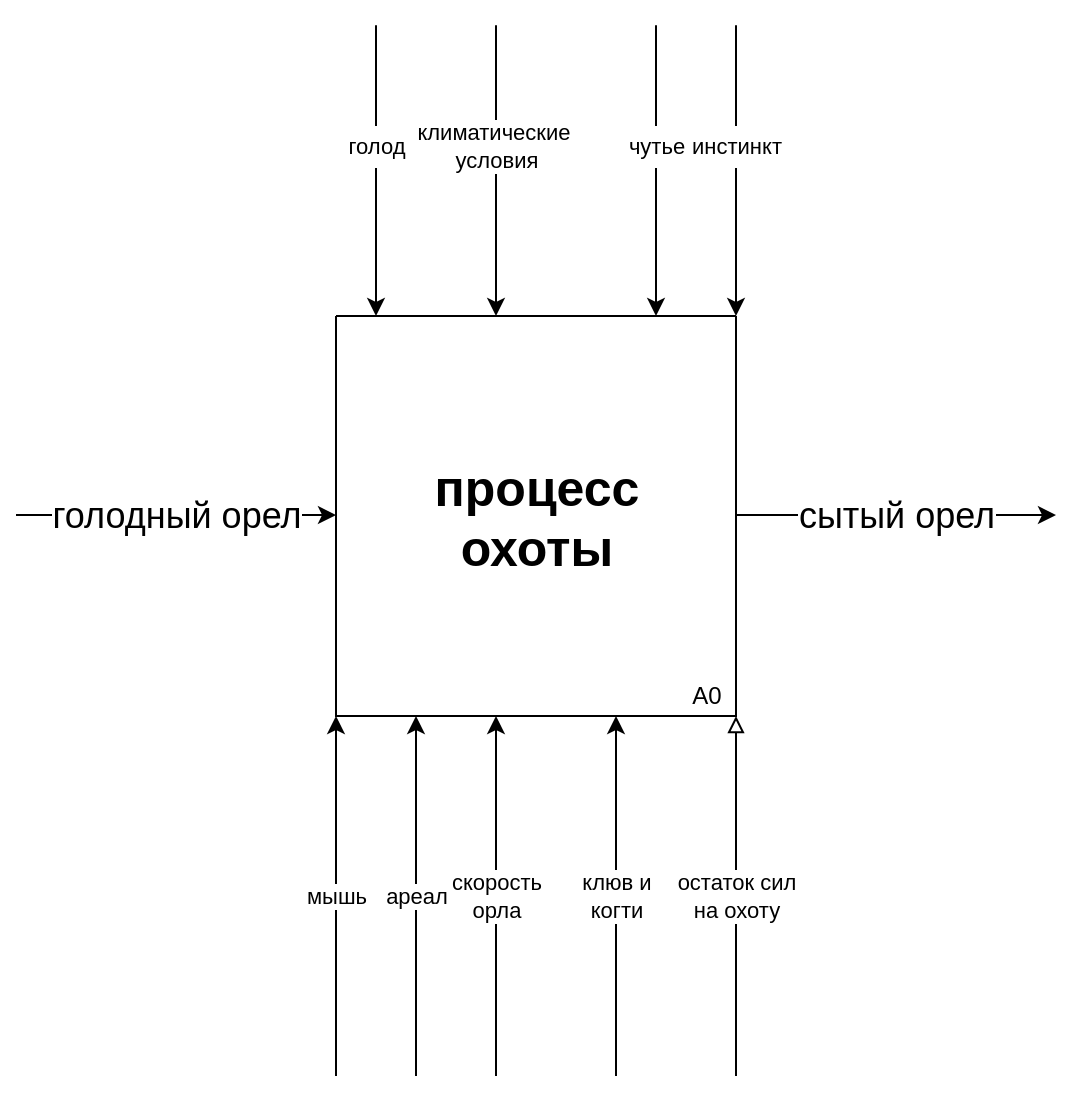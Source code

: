 <mxfile version="14.8.1" type="github" pages="2">
  <diagram id="h5ZDWR_RAiT3dMpIxMez" name="А0">
    <mxGraphModel dx="1038" dy="2175" grid="1" gridSize="10" guides="1" tooltips="1" connect="1" arrows="1" fold="1" page="1" pageScale="1" pageWidth="1169" pageHeight="1654" math="0" shadow="0">
      <root>
        <mxCell id="0Ve_HndU7s32zG7wGKZf-0" />
        <mxCell id="0Ve_HndU7s32zG7wGKZf-1" parent="0Ve_HndU7s32zG7wGKZf-0" />
        <mxCell id="0Ve_HndU7s32zG7wGKZf-2" value="" style="swimlane;startSize=0;" vertex="1" parent="0Ve_HndU7s32zG7wGKZf-1">
          <mxGeometry x="320" y="120" width="200" height="200" as="geometry" />
        </mxCell>
        <mxCell id="0Ve_HndU7s32zG7wGKZf-4" value="процесс &lt;br style=&quot;font-size: 25px;&quot;&gt;охоты" style="text;html=1;align=center;verticalAlign=middle;resizable=0;points=[];autosize=1;strokeColor=none;fontStyle=1;fontSize=25;" vertex="1" parent="0Ve_HndU7s32zG7wGKZf-2">
          <mxGeometry x="40" y="70" width="120" height="60" as="geometry" />
        </mxCell>
        <mxCell id="0Ve_HndU7s32zG7wGKZf-3" value="A0" style="text;html=1;align=center;verticalAlign=middle;resizable=0;points=[];autosize=1;strokeColor=none;" vertex="1" parent="0Ve_HndU7s32zG7wGKZf-2">
          <mxGeometry x="170" y="180" width="30" height="20" as="geometry" />
        </mxCell>
        <mxCell id="0Ve_HndU7s32zG7wGKZf-9" value="" style="endArrow=classic;html=1;fontSize=18;exitX=1;exitY=0.15;exitDx=0;exitDy=0;exitPerimeter=0;" edge="1" parent="0Ve_HndU7s32zG7wGKZf-1">
          <mxGeometry relative="1" as="geometry">
            <mxPoint x="160" y="219.5" as="sourcePoint" />
            <mxPoint x="320" y="219.5" as="targetPoint" />
            <Array as="points">
              <mxPoint x="280" y="219.5" />
            </Array>
          </mxGeometry>
        </mxCell>
        <mxCell id="0Ve_HndU7s32zG7wGKZf-10" value="голодный орел" style="edgeLabel;resizable=0;html=1;align=center;verticalAlign=middle;fontSize=18;" connectable="0" vertex="1" parent="0Ve_HndU7s32zG7wGKZf-9">
          <mxGeometry relative="1" as="geometry" />
        </mxCell>
        <mxCell id="0Ve_HndU7s32zG7wGKZf-13" value="голо" style="endArrow=classic;html=1;fontSize=18;exitX=1;exitY=0.15;exitDx=0;exitDy=0;exitPerimeter=0;" edge="1" parent="0Ve_HndU7s32zG7wGKZf-1">
          <mxGeometry relative="1" as="geometry">
            <mxPoint x="520" y="219.5" as="sourcePoint" />
            <mxPoint x="680" y="219.5" as="targetPoint" />
            <Array as="points">
              <mxPoint x="640" y="219.5" />
            </Array>
          </mxGeometry>
        </mxCell>
        <mxCell id="0Ve_HndU7s32zG7wGKZf-14" value="сытый орел" style="edgeLabel;resizable=0;html=1;align=center;verticalAlign=middle;fontSize=18;" connectable="0" vertex="1" parent="0Ve_HndU7s32zG7wGKZf-13">
          <mxGeometry relative="1" as="geometry" />
        </mxCell>
        <mxCell id="0Ve_HndU7s32zG7wGKZf-15" value="" style="endArrow=classic;html=1;fontSize=18;" edge="1" parent="0Ve_HndU7s32zG7wGKZf-1">
          <mxGeometry relative="1" as="geometry">
            <mxPoint x="320" y="500" as="sourcePoint" />
            <mxPoint x="320" y="320" as="targetPoint" />
            <Array as="points">
              <mxPoint x="320" y="360" />
            </Array>
          </mxGeometry>
        </mxCell>
        <mxCell id="0Ve_HndU7s32zG7wGKZf-16" value="мышь" style="edgeLabel;resizable=0;html=1;align=center;verticalAlign=middle;" connectable="0" vertex="1" parent="0Ve_HndU7s32zG7wGKZf-15">
          <mxGeometry relative="1" as="geometry" />
        </mxCell>
        <mxCell id="0Ve_HndU7s32zG7wGKZf-17" value="" style="endArrow=classic;html=1;fontSize=18;" edge="1" parent="0Ve_HndU7s32zG7wGKZf-1">
          <mxGeometry relative="1" as="geometry">
            <mxPoint x="360" y="500" as="sourcePoint" />
            <mxPoint x="360" y="320" as="targetPoint" />
            <Array as="points">
              <mxPoint x="360" y="360" />
            </Array>
          </mxGeometry>
        </mxCell>
        <mxCell id="0Ve_HndU7s32zG7wGKZf-18" value="ареал" style="edgeLabel;resizable=0;html=1;align=center;verticalAlign=middle;" connectable="0" vertex="1" parent="0Ve_HndU7s32zG7wGKZf-17">
          <mxGeometry relative="1" as="geometry" />
        </mxCell>
        <mxCell id="0Ve_HndU7s32zG7wGKZf-19" value="ск" style="endArrow=classic;html=1;fontSize=18;" edge="1" parent="0Ve_HndU7s32zG7wGKZf-1">
          <mxGeometry relative="1" as="geometry">
            <mxPoint x="400" y="500" as="sourcePoint" />
            <mxPoint x="400" y="320" as="targetPoint" />
            <Array as="points">
              <mxPoint x="400" y="360" />
            </Array>
          </mxGeometry>
        </mxCell>
        <mxCell id="0Ve_HndU7s32zG7wGKZf-20" value="скорость&lt;br&gt;орла" style="edgeLabel;resizable=0;html=1;align=center;verticalAlign=middle;" connectable="0" vertex="1" parent="0Ve_HndU7s32zG7wGKZf-19">
          <mxGeometry relative="1" as="geometry" />
        </mxCell>
        <mxCell id="0Ve_HndU7s32zG7wGKZf-21" value="ск" style="endArrow=classic;html=1;fontSize=18;" edge="1" parent="0Ve_HndU7s32zG7wGKZf-1">
          <mxGeometry relative="1" as="geometry">
            <mxPoint x="460" y="500" as="sourcePoint" />
            <mxPoint x="460" y="320" as="targetPoint" />
            <Array as="points">
              <mxPoint x="460" y="360" />
            </Array>
          </mxGeometry>
        </mxCell>
        <mxCell id="0Ve_HndU7s32zG7wGKZf-22" value="клюв и&lt;br&gt;когти" style="edgeLabel;resizable=0;html=1;align=center;verticalAlign=middle;" connectable="0" vertex="1" parent="0Ve_HndU7s32zG7wGKZf-21">
          <mxGeometry relative="1" as="geometry" />
        </mxCell>
        <mxCell id="0Ve_HndU7s32zG7wGKZf-23" value="ск" style="endArrow=block;html=1;fontSize=18;endFill=0;" edge="1" parent="0Ve_HndU7s32zG7wGKZf-1">
          <mxGeometry relative="1" as="geometry">
            <mxPoint x="520" y="500" as="sourcePoint" />
            <mxPoint x="520" y="320" as="targetPoint" />
            <Array as="points">
              <mxPoint x="520" y="360" />
              <mxPoint x="520" y="330" />
            </Array>
          </mxGeometry>
        </mxCell>
        <mxCell id="0Ve_HndU7s32zG7wGKZf-24" value="остаток сил&lt;br&gt;на охоту" style="edgeLabel;resizable=0;html=1;align=center;verticalAlign=middle;" connectable="0" vertex="1" parent="0Ve_HndU7s32zG7wGKZf-23">
          <mxGeometry relative="1" as="geometry" />
        </mxCell>
        <mxCell id="0Ve_HndU7s32zG7wGKZf-25" value="ск" style="endArrow=classic;html=1;fontSize=18;" edge="1" parent="0Ve_HndU7s32zG7wGKZf-1">
          <mxGeometry relative="1" as="geometry">
            <mxPoint x="340" y="-10" as="sourcePoint" />
            <mxPoint x="340" y="120" as="targetPoint" />
            <Array as="points">
              <mxPoint x="340" y="-30" />
            </Array>
          </mxGeometry>
        </mxCell>
        <mxCell id="0Ve_HndU7s32zG7wGKZf-26" value="голод" style="edgeLabel;resizable=0;html=1;align=center;verticalAlign=middle;" connectable="0" vertex="1" parent="0Ve_HndU7s32zG7wGKZf-25">
          <mxGeometry relative="1" as="geometry" />
        </mxCell>
        <mxCell id="0Ve_HndU7s32zG7wGKZf-27" value="ск" style="endArrow=classic;html=1;fontSize=18;" edge="1" parent="0Ve_HndU7s32zG7wGKZf-1">
          <mxGeometry relative="1" as="geometry">
            <mxPoint x="400" y="-10" as="sourcePoint" />
            <mxPoint x="400" y="120" as="targetPoint" />
            <Array as="points">
              <mxPoint x="400" y="-30" />
            </Array>
          </mxGeometry>
        </mxCell>
        <mxCell id="0Ve_HndU7s32zG7wGKZf-28" value="климатические&amp;nbsp;&lt;br&gt;условия" style="edgeLabel;resizable=0;html=1;align=center;verticalAlign=middle;" connectable="0" vertex="1" parent="0Ve_HndU7s32zG7wGKZf-27">
          <mxGeometry relative="1" as="geometry" />
        </mxCell>
        <mxCell id="0Ve_HndU7s32zG7wGKZf-29" value="ск" style="endArrow=classic;html=1;fontSize=18;" edge="1" parent="0Ve_HndU7s32zG7wGKZf-1">
          <mxGeometry relative="1" as="geometry">
            <mxPoint x="480" y="-10" as="sourcePoint" />
            <mxPoint x="480" y="120" as="targetPoint" />
            <Array as="points">
              <mxPoint x="480" y="-30" />
            </Array>
          </mxGeometry>
        </mxCell>
        <mxCell id="0Ve_HndU7s32zG7wGKZf-30" value="чутье" style="edgeLabel;resizable=0;html=1;align=center;verticalAlign=middle;" connectable="0" vertex="1" parent="0Ve_HndU7s32zG7wGKZf-29">
          <mxGeometry relative="1" as="geometry" />
        </mxCell>
        <mxCell id="ttSoNkyorWVvS-H0ekzX-0" value="ск" style="endArrow=classic;html=1;fontSize=18;" edge="1" parent="0Ve_HndU7s32zG7wGKZf-1">
          <mxGeometry relative="1" as="geometry">
            <mxPoint x="520" y="-10" as="sourcePoint" />
            <mxPoint x="520" y="120" as="targetPoint" />
            <Array as="points">
              <mxPoint x="520" y="-30" />
            </Array>
          </mxGeometry>
        </mxCell>
        <mxCell id="ttSoNkyorWVvS-H0ekzX-1" value="инстинкт" style="edgeLabel;resizable=0;html=1;align=center;verticalAlign=middle;" connectable="0" vertex="1" parent="ttSoNkyorWVvS-H0ekzX-0">
          <mxGeometry relative="1" as="geometry" />
        </mxCell>
      </root>
    </mxGraphModel>
  </diagram>
  <diagram id="Lj7XlKhVyZBfHCmgRNDf" name="A1">
    <mxGraphModel dx="2207" dy="2233" grid="1" gridSize="10" guides="1" tooltips="1" connect="1" arrows="1" fold="1" page="1" pageScale="1" pageWidth="1169" pageHeight="1654" math="0" shadow="0">
      <root>
        <mxCell id="lqADNaVl4EDBkmdzIJdQ-0" />
        <mxCell id="lqADNaVl4EDBkmdzIJdQ-1" parent="lqADNaVl4EDBkmdzIJdQ-0" />
        <mxCell id="Ff8zrszzXhZnrY6e9DHP-0" value="&lt;font style=&quot;font-size: 12px ; line-height: 70%&quot; face=&quot;Verdana&quot;&gt;вылетает на охоту&lt;/font&gt;" style="rounded=0;whiteSpace=wrap;html=1;fontSize=25;verticalAlign=top;align=center;" vertex="1" parent="lqADNaVl4EDBkmdzIJdQ-1">
          <mxGeometry x="120" y="80" width="120" height="80" as="geometry" />
        </mxCell>
        <mxCell id="Ff8zrszzXhZnrY6e9DHP-1" value="&lt;font style=&quot;font-size: 12px ; line-height: 90%&quot;&gt;парит в небе и ищет мышь&lt;/font&gt;" style="rounded=0;whiteSpace=wrap;html=1;fontSize=25;verticalAlign=top;" vertex="1" parent="lqADNaVl4EDBkmdzIJdQ-1">
          <mxGeometry x="360" y="160" width="120" height="80" as="geometry" />
        </mxCell>
        <mxCell id="Yp0maZx61KKVg4qmjxtq-0" value="" style="endArrow=classic;html=1;fontSize=18;" edge="1" parent="lqADNaVl4EDBkmdzIJdQ-1">
          <mxGeometry relative="1" as="geometry">
            <mxPoint x="-20" y="100" as="sourcePoint" />
            <mxPoint x="120" y="99.5" as="targetPoint" />
            <Array as="points">
              <mxPoint x="80" y="99.5" />
            </Array>
          </mxGeometry>
        </mxCell>
        <mxCell id="Yp0maZx61KKVg4qmjxtq-1" value="голодный орел" style="edgeLabel;resizable=0;html=1;align=center;verticalAlign=middle;fontSize=13;fontStyle=1" connectable="0" vertex="1" parent="Yp0maZx61KKVg4qmjxtq-0">
          <mxGeometry relative="1" as="geometry" />
        </mxCell>
        <mxCell id="-_49oVmfm856OcDhZgPX-0" value="голо" style="endArrow=classic;html=1;fontSize=18;" edge="1" parent="lqADNaVl4EDBkmdzIJdQ-1">
          <mxGeometry relative="1" as="geometry">
            <mxPoint x="950" y="360" as="sourcePoint" />
            <mxPoint x="1090" y="359.5" as="targetPoint" />
            <Array as="points">
              <mxPoint x="1050" y="359.5" />
            </Array>
          </mxGeometry>
        </mxCell>
        <mxCell id="-_49oVmfm856OcDhZgPX-1" value="сытый орел" style="edgeLabel;resizable=0;html=1;align=center;verticalAlign=middle;fontSize=14;fontStyle=1" connectable="0" vertex="1" parent="-_49oVmfm856OcDhZgPX-0">
          <mxGeometry relative="1" as="geometry" />
        </mxCell>
        <mxCell id="C2K4MvThxhnhUcwKYdW6-0" value="ск" style="endArrow=classic;html=1;fontSize=18;" edge="1" parent="lqADNaVl4EDBkmdzIJdQ-1">
          <mxGeometry relative="1" as="geometry">
            <mxPoint x="140" y="-50" as="sourcePoint" />
            <mxPoint x="140" y="80" as="targetPoint" />
            <Array as="points">
              <mxPoint x="140" y="-80" />
            </Array>
          </mxGeometry>
        </mxCell>
        <mxCell id="C2K4MvThxhnhUcwKYdW6-1" value="голод" style="edgeLabel;resizable=0;html=1;align=center;verticalAlign=middle;" connectable="0" vertex="1" parent="C2K4MvThxhnhUcwKYdW6-0">
          <mxGeometry relative="1" as="geometry" />
        </mxCell>
        <mxCell id="Pwxt5OU6UBnGH_stvIQt-0" value="ск" style="endArrow=classic;html=1;fontSize=18;" edge="1" parent="lqADNaVl4EDBkmdzIJdQ-1">
          <mxGeometry relative="1" as="geometry">
            <mxPoint x="190" y="-40" as="sourcePoint" />
            <mxPoint x="190" y="80" as="targetPoint" />
            <Array as="points" />
          </mxGeometry>
        </mxCell>
        <mxCell id="Pwxt5OU6UBnGH_stvIQt-1" value="климатические&amp;nbsp;&lt;br&gt;условия" style="edgeLabel;resizable=0;html=1;align=center;verticalAlign=middle;" connectable="0" vertex="1" parent="Pwxt5OU6UBnGH_stvIQt-0">
          <mxGeometry relative="1" as="geometry" />
        </mxCell>
        <mxCell id="L8McNGSPxk6RzP_-KOi6-0" value="ск" style="endArrow=classic;html=1;fontSize=18;" edge="1" parent="lqADNaVl4EDBkmdzIJdQ-1">
          <mxGeometry relative="1" as="geometry">
            <mxPoint x="240" as="sourcePoint" />
            <mxPoint x="240" y="80" as="targetPoint" />
            <Array as="points" />
          </mxGeometry>
        </mxCell>
        <mxCell id="L8McNGSPxk6RzP_-KOi6-1" value="чутье" style="edgeLabel;resizable=0;html=1;align=center;verticalAlign=middle;" connectable="0" vertex="1" parent="L8McNGSPxk6RzP_-KOi6-0">
          <mxGeometry relative="1" as="geometry" />
        </mxCell>
        <mxCell id="vSm_RnHkhmVQdhPkZGXK-0" value="" style="endArrow=classic;html=1;fontSize=18;" edge="1" parent="lqADNaVl4EDBkmdzIJdQ-1">
          <mxGeometry relative="1" as="geometry">
            <mxPoint x="180" y="280" as="sourcePoint" />
            <mxPoint x="179.5" y="160" as="targetPoint" />
            <Array as="points">
              <mxPoint x="179.5" y="200" />
            </Array>
          </mxGeometry>
        </mxCell>
        <mxCell id="vSm_RnHkhmVQdhPkZGXK-1" value="ареал" style="edgeLabel;resizable=0;html=1;align=center;verticalAlign=middle;" connectable="0" vertex="1" parent="vSm_RnHkhmVQdhPkZGXK-0">
          <mxGeometry relative="1" as="geometry" />
        </mxCell>
        <mxCell id="vSm_RnHkhmVQdhPkZGXK-13" value="&lt;b&gt;орёл,&lt;br&gt;озабоченный поиском&lt;br&gt;дичи&amp;nbsp;&lt;/b&gt;" style="html=1;verticalAlign=bottom;endArrow=block;fontSize=12;exitX=1;exitY=0.5;exitDx=0;exitDy=0;entryX=0;entryY=0.85;entryDx=0;entryDy=0;entryPerimeter=0;" edge="1" parent="lqADNaVl4EDBkmdzIJdQ-1" source="Ff8zrszzXhZnrY6e9DHP-0" target="Ff8zrszzXhZnrY6e9DHP-1">
          <mxGeometry x="0.122" width="80" relative="1" as="geometry">
            <mxPoint x="460" y="130" as="sourcePoint" />
            <mxPoint x="540" y="130" as="targetPoint" />
            <Array as="points">
              <mxPoint x="280" y="120" />
              <mxPoint x="280" y="140" />
              <mxPoint x="280" y="228" />
            </Array>
            <mxPoint as="offset" />
          </mxGeometry>
        </mxCell>
        <mxCell id="vSm_RnHkhmVQdhPkZGXK-30" value="А2" style="text;html=1;strokeColor=#82b366;fillColor=#d5e8d4;align=center;verticalAlign=middle;whiteSpace=wrap;rounded=0;fontSize=12;" vertex="1" parent="lqADNaVl4EDBkmdzIJdQ-1">
          <mxGeometry x="460" y="230" width="20" height="10" as="geometry" />
        </mxCell>
        <mxCell id="vSm_RnHkhmVQdhPkZGXK-31" value="А1" style="text;html=1;strokeColor=#82b366;fillColor=#d5e8d4;align=center;verticalAlign=middle;whiteSpace=wrap;rounded=0;fontSize=12;" vertex="1" parent="lqADNaVl4EDBkmdzIJdQ-1">
          <mxGeometry x="220" y="150" width="20" height="10" as="geometry" />
        </mxCell>
        <mxCell id="vSm_RnHkhmVQdhPkZGXK-39" value="ск" style="endArrow=classic;html=1;fontSize=18;" edge="1" parent="lqADNaVl4EDBkmdzIJdQ-1">
          <mxGeometry relative="1" as="geometry">
            <mxPoint x="380" y="10" as="sourcePoint" />
            <mxPoint x="380" y="160" as="targetPoint" />
            <Array as="points" />
          </mxGeometry>
        </mxCell>
        <mxCell id="vSm_RnHkhmVQdhPkZGXK-40" value="голод" style="edgeLabel;resizable=0;html=1;align=center;verticalAlign=middle;" connectable="0" vertex="1" parent="vSm_RnHkhmVQdhPkZGXK-39">
          <mxGeometry relative="1" as="geometry" />
        </mxCell>
        <mxCell id="vSm_RnHkhmVQdhPkZGXK-43" value="ск" style="endArrow=classic;html=1;fontSize=18;" edge="1" parent="lqADNaVl4EDBkmdzIJdQ-1">
          <mxGeometry relative="1" as="geometry">
            <mxPoint x="430" y="50" as="sourcePoint" />
            <mxPoint x="430" y="160" as="targetPoint" />
            <Array as="points" />
          </mxGeometry>
        </mxCell>
        <mxCell id="vSm_RnHkhmVQdhPkZGXK-44" value="климатические&amp;nbsp;&lt;br&gt;условия" style="edgeLabel;resizable=0;html=1;align=center;verticalAlign=middle;" connectable="0" vertex="1" parent="vSm_RnHkhmVQdhPkZGXK-43">
          <mxGeometry relative="1" as="geometry" />
        </mxCell>
        <mxCell id="vSm_RnHkhmVQdhPkZGXK-45" value="ск" style="endArrow=classic;html=1;fontSize=18;" edge="1" parent="lqADNaVl4EDBkmdzIJdQ-1">
          <mxGeometry relative="1" as="geometry">
            <mxPoint x="479" y="80" as="sourcePoint" />
            <mxPoint x="479" y="160" as="targetPoint" />
            <Array as="points" />
          </mxGeometry>
        </mxCell>
        <mxCell id="vSm_RnHkhmVQdhPkZGXK-46" value="чутье" style="edgeLabel;resizable=0;html=1;align=center;verticalAlign=middle;" connectable="0" vertex="1" parent="vSm_RnHkhmVQdhPkZGXK-45">
          <mxGeometry relative="1" as="geometry" />
        </mxCell>
        <mxCell id="VS5q-6oZ4XVm9c1sLgT1-0" value="&lt;div&gt;&lt;span style=&quot;font-size: 12px&quot;&gt;принимает решение атаки&amp;nbsp;&lt;/span&gt;&lt;/div&gt;" style="rounded=0;whiteSpace=wrap;html=1;fontSize=25;verticalAlign=top;align=center;" vertex="1" parent="lqADNaVl4EDBkmdzIJdQ-1">
          <mxGeometry x="600" y="240" width="120" height="80" as="geometry" />
        </mxCell>
        <mxCell id="VS5q-6oZ4XVm9c1sLgT1-1" value="A3" style="text;html=1;strokeColor=#82b366;fillColor=#d5e8d4;align=center;verticalAlign=middle;whiteSpace=wrap;rounded=0;fontSize=12;" vertex="1" parent="lqADNaVl4EDBkmdzIJdQ-1">
          <mxGeometry x="700" y="310" width="20" height="10" as="geometry" />
        </mxCell>
        <mxCell id="VS5q-6oZ4XVm9c1sLgT1-2" value="орёл,&lt;br&gt;увидевший мышь в &lt;br&gt;ареале" style="html=1;verticalAlign=bottom;endArrow=block;fontSize=12;exitX=1;exitY=0.5;exitDx=0;exitDy=0;entryX=0;entryY=0.85;entryDx=0;entryDy=0;entryPerimeter=0;fontStyle=1" edge="1" parent="lqADNaVl4EDBkmdzIJdQ-1">
          <mxGeometry x="0.122" width="80" relative="1" as="geometry">
            <mxPoint x="480" y="200" as="sourcePoint" />
            <mxPoint x="600" y="308" as="targetPoint" />
            <Array as="points">
              <mxPoint x="520" y="200" />
              <mxPoint x="520" y="220" />
              <mxPoint x="520" y="308" />
            </Array>
            <mxPoint as="offset" />
          </mxGeometry>
        </mxCell>
        <mxCell id="VS5q-6oZ4XVm9c1sLgT1-3" value="&lt;font style=&quot;font-size: 12px ; line-height: 90%&quot;&gt;схватил мышь&lt;/font&gt;" style="rounded=0;whiteSpace=wrap;html=1;fontSize=25;verticalAlign=top;" vertex="1" parent="lqADNaVl4EDBkmdzIJdQ-1">
          <mxGeometry x="840" y="320" width="120" height="80" as="geometry" />
        </mxCell>
        <mxCell id="VS5q-6oZ4XVm9c1sLgT1-4" value="&lt;b&gt;орёл,&lt;br style=&quot;font-size: 12px&quot;&gt;хватающий мышь&lt;/b&gt;" style="html=1;verticalAlign=bottom;endArrow=block;fontSize=12;exitX=1;exitY=0.5;exitDx=0;exitDy=0;entryX=0;entryY=0.85;entryDx=0;entryDy=0;entryPerimeter=0;" edge="1" parent="lqADNaVl4EDBkmdzIJdQ-1">
          <mxGeometry x="0.122" width="80" relative="1" as="geometry">
            <mxPoint x="720" y="280" as="sourcePoint" />
            <mxPoint x="840" y="388" as="targetPoint" />
            <Array as="points">
              <mxPoint x="760" y="280" />
              <mxPoint x="760" y="300" />
              <mxPoint x="760" y="388" />
            </Array>
            <mxPoint as="offset" />
          </mxGeometry>
        </mxCell>
        <mxCell id="VS5q-6oZ4XVm9c1sLgT1-5" value="A5" style="text;html=1;strokeColor=#82b366;fillColor=#d5e8d4;align=center;verticalAlign=middle;whiteSpace=wrap;rounded=0;fontSize=12;" vertex="1" parent="lqADNaVl4EDBkmdzIJdQ-1">
          <mxGeometry x="940" y="390" width="20" height="10" as="geometry" />
        </mxCell>
        <mxCell id="imjeAqjLGJyjRBnRURTv-0" value="" style="endArrow=classic;html=1;fontSize=18;" edge="1" parent="lqADNaVl4EDBkmdzIJdQ-1">
          <mxGeometry relative="1" as="geometry">
            <mxPoint x="420" y="370" as="sourcePoint" />
            <mxPoint x="419.5" y="240" as="targetPoint" />
            <Array as="points">
              <mxPoint x="419.5" y="280" />
            </Array>
          </mxGeometry>
        </mxCell>
        <mxCell id="imjeAqjLGJyjRBnRURTv-1" value="мышь" style="edgeLabel;resizable=0;html=1;align=center;verticalAlign=middle;" connectable="0" vertex="1" parent="imjeAqjLGJyjRBnRURTv-0">
          <mxGeometry relative="1" as="geometry" />
        </mxCell>
        <mxCell id="IPSeWdmHETXymwgKCJMh-0" value="" style="endArrow=classic;html=1;fontSize=18;" edge="1" parent="lqADNaVl4EDBkmdzIJdQ-1">
          <mxGeometry relative="1" as="geometry">
            <mxPoint x="370" y="380" as="sourcePoint" />
            <mxPoint x="370" y="240" as="targetPoint" />
            <Array as="points">
              <mxPoint x="370" y="280" />
            </Array>
          </mxGeometry>
        </mxCell>
        <mxCell id="IPSeWdmHETXymwgKCJMh-1" value="ареал" style="edgeLabel;resizable=0;html=1;align=center;verticalAlign=middle;" connectable="0" vertex="1" parent="IPSeWdmHETXymwgKCJMh-0">
          <mxGeometry relative="1" as="geometry" />
        </mxCell>
        <mxCell id="Y-oIDQiZsxoXTjVrPJVS-0" value="ск" style="endArrow=classic;html=1;fontSize=18;" edge="1" parent="lqADNaVl4EDBkmdzIJdQ-1">
          <mxGeometry relative="1" as="geometry">
            <mxPoint x="460" y="360" as="sourcePoint" />
            <mxPoint x="460" y="240" as="targetPoint" />
            <Array as="points">
              <mxPoint x="460" y="280" />
            </Array>
          </mxGeometry>
        </mxCell>
        <mxCell id="Y-oIDQiZsxoXTjVrPJVS-1" value="скорость&lt;br&gt;орла" style="edgeLabel;resizable=0;html=1;align=center;verticalAlign=middle;" connectable="0" vertex="1" parent="Y-oIDQiZsxoXTjVrPJVS-0">
          <mxGeometry relative="1" as="geometry" />
        </mxCell>
        <mxCell id="81uNaDmon8wkIkHK45TN-0" value="" style="endArrow=classic;html=1;fontSize=18;" edge="1" parent="lqADNaVl4EDBkmdzIJdQ-1">
          <mxGeometry relative="1" as="geometry">
            <mxPoint x="620.5" y="450" as="sourcePoint" />
            <mxPoint x="620" y="320" as="targetPoint" />
            <Array as="points">
              <mxPoint x="620" y="360" />
            </Array>
          </mxGeometry>
        </mxCell>
        <mxCell id="81uNaDmon8wkIkHK45TN-1" value="мышь" style="edgeLabel;resizable=0;html=1;align=center;verticalAlign=middle;" connectable="0" vertex="1" parent="81uNaDmon8wkIkHK45TN-0">
          <mxGeometry relative="1" as="geometry" />
        </mxCell>
        <mxCell id="s1Gm7uRzz_5Pj59jtDj8-0" value="ск" style="endArrow=classic;html=1;fontSize=18;" edge="1" parent="lqADNaVl4EDBkmdzIJdQ-1">
          <mxGeometry relative="1" as="geometry">
            <mxPoint x="660" y="420" as="sourcePoint" />
            <mxPoint x="659.5" y="320" as="targetPoint" />
            <Array as="points">
              <mxPoint x="659.5" y="360" />
            </Array>
          </mxGeometry>
        </mxCell>
        <mxCell id="s1Gm7uRzz_5Pj59jtDj8-1" value="скорость&lt;br&gt;орла" style="edgeLabel;resizable=0;html=1;align=center;verticalAlign=middle;" connectable="0" vertex="1" parent="s1Gm7uRzz_5Pj59jtDj8-0">
          <mxGeometry relative="1" as="geometry" />
        </mxCell>
        <mxCell id="pYxHo-8M6hU6vBBcTvj_-0" value="ск" style="endArrow=classic;html=1;fontSize=18;" edge="1" parent="lqADNaVl4EDBkmdzIJdQ-1">
          <mxGeometry relative="1" as="geometry">
            <mxPoint x="940.5" y="520" as="sourcePoint" />
            <mxPoint x="940" y="400" as="targetPoint" />
            <Array as="points">
              <mxPoint x="940" y="440" />
            </Array>
          </mxGeometry>
        </mxCell>
        <mxCell id="pYxHo-8M6hU6vBBcTvj_-1" value="клюв и&lt;br&gt;когти" style="edgeLabel;resizable=0;html=1;align=center;verticalAlign=middle;" connectable="0" vertex="1" parent="pYxHo-8M6hU6vBBcTvj_-0">
          <mxGeometry relative="1" as="geometry" />
        </mxCell>
        <mxCell id="7r8qpbQJSVniPnSBXR8F-0" value="ск" style="endArrow=classic;html=1;fontSize=18;" edge="1" parent="lqADNaVl4EDBkmdzIJdQ-1">
          <mxGeometry relative="1" as="geometry">
            <mxPoint x="659.5" y="110" as="sourcePoint" />
            <mxPoint x="659.5" y="240" as="targetPoint" />
            <Array as="points" />
          </mxGeometry>
        </mxCell>
        <mxCell id="7r8qpbQJSVniPnSBXR8F-1" value="инстинкт" style="edgeLabel;resizable=0;html=1;align=center;verticalAlign=middle;" connectable="0" vertex="1" parent="7r8qpbQJSVniPnSBXR8F-0">
          <mxGeometry relative="1" as="geometry" />
        </mxCell>
        <mxCell id="7r8qpbQJSVniPnSBXR8F-2" value="ск" style="endArrow=classic;html=1;fontSize=18;" edge="1" parent="lqADNaVl4EDBkmdzIJdQ-1">
          <mxGeometry relative="1" as="geometry">
            <mxPoint x="709.5" y="160" as="sourcePoint" />
            <mxPoint x="709.5" y="240" as="targetPoint" />
            <Array as="points" />
          </mxGeometry>
        </mxCell>
        <mxCell id="7r8qpbQJSVniPnSBXR8F-3" value="чутье" style="edgeLabel;resizable=0;html=1;align=center;verticalAlign=middle;" connectable="0" vertex="1" parent="7r8qpbQJSVniPnSBXR8F-2">
          <mxGeometry relative="1" as="geometry" />
        </mxCell>
        <mxCell id="7r8qpbQJSVniPnSBXR8F-4" value="ск" style="endArrow=classic;html=1;fontSize=18;" edge="1" parent="lqADNaVl4EDBkmdzIJdQ-1">
          <mxGeometry relative="1" as="geometry">
            <mxPoint x="900" y="230" as="sourcePoint" />
            <mxPoint x="899.5" y="320" as="targetPoint" />
            <Array as="points" />
          </mxGeometry>
        </mxCell>
        <mxCell id="7r8qpbQJSVniPnSBXR8F-5" value="инстинкт" style="edgeLabel;resizable=0;html=1;align=center;verticalAlign=middle;" connectable="0" vertex="1" parent="7r8qpbQJSVniPnSBXR8F-4">
          <mxGeometry relative="1" as="geometry" />
        </mxCell>
        <mxCell id="7r8qpbQJSVniPnSBXR8F-6" value="ск" style="endArrow=classic;html=1;fontSize=18;" edge="1" parent="lqADNaVl4EDBkmdzIJdQ-1">
          <mxGeometry relative="1" as="geometry">
            <mxPoint x="860" y="520" as="sourcePoint" />
            <mxPoint x="860" y="400" as="targetPoint" />
            <Array as="points">
              <mxPoint x="860" y="440" />
            </Array>
          </mxGeometry>
        </mxCell>
        <mxCell id="7r8qpbQJSVniPnSBXR8F-7" value="скорость&lt;br&gt;орла" style="edgeLabel;resizable=0;html=1;align=center;verticalAlign=middle;" connectable="0" vertex="1" parent="7r8qpbQJSVniPnSBXR8F-6">
          <mxGeometry relative="1" as="geometry" />
        </mxCell>
        <mxCell id="7r8qpbQJSVniPnSBXR8F-8" value="орёл,&lt;br style=&quot;font-size: 12px&quot;&gt;не поймавший&amp;nbsp;&lt;br&gt;мышь" style="html=1;verticalAlign=bottom;endArrow=block;fontSize=12;exitX=1;exitY=0.5;exitDx=0;exitDy=0;fontStyle=1" edge="1" parent="lqADNaVl4EDBkmdzIJdQ-1">
          <mxGeometry x="-0.143" width="80" relative="1" as="geometry">
            <mxPoint x="720" y="250" as="sourcePoint" />
            <mxPoint x="840" y="90" as="targetPoint" />
            <Array as="points">
              <mxPoint x="800" y="250" />
              <mxPoint x="800" y="210" />
              <mxPoint x="800" y="90" />
            </Array>
            <mxPoint as="offset" />
          </mxGeometry>
        </mxCell>
        <mxCell id="7r8qpbQJSVniPnSBXR8F-11" value="&lt;font style=&quot;font-size: 12px ; line-height: 90%&quot;&gt;не схватил мышь&lt;/font&gt;" style="rounded=0;whiteSpace=wrap;html=1;fontSize=25;verticalAlign=top;" vertex="1" parent="lqADNaVl4EDBkmdzIJdQ-1">
          <mxGeometry x="840" y="70" width="120" height="80" as="geometry" />
        </mxCell>
        <mxCell id="7r8qpbQJSVniPnSBXR8F-12" value="A4" style="text;html=1;strokeColor=#82b366;fillColor=#d5e8d4;align=center;verticalAlign=middle;whiteSpace=wrap;rounded=0;fontSize=12;" vertex="1" parent="lqADNaVl4EDBkmdzIJdQ-1">
          <mxGeometry x="940" y="140" width="20" height="10" as="geometry" />
        </mxCell>
        <mxCell id="7r8qpbQJSVniPnSBXR8F-14" value="злой и голодный орел,&amp;nbsp;&lt;br&gt;озабоченный новым&lt;br&gt;поиском" style="html=1;verticalAlign=bottom;endArrow=block;fontSize=12;exitX=1;exitY=0.5;exitDx=0;exitDy=0;fontStyle=1;entryX=0.008;entryY=0.117;entryDx=0;entryDy=0;entryPerimeter=0;" edge="1" parent="lqADNaVl4EDBkmdzIJdQ-1" target="Ff8zrszzXhZnrY6e9DHP-1">
          <mxGeometry x="0.073" y="30" width="80" relative="1" as="geometry">
            <mxPoint x="960" y="120" as="sourcePoint" />
            <mxPoint x="330" y="160" as="targetPoint" />
            <Array as="points">
              <mxPoint x="1040" y="120" />
              <mxPoint x="1040" />
              <mxPoint x="330" />
              <mxPoint x="330" y="169" />
            </Array>
            <mxPoint as="offset" />
          </mxGeometry>
        </mxCell>
        <mxCell id="7r8qpbQJSVniPnSBXR8F-15" value="ск" style="endArrow=classic;html=1;fontSize=18;" edge="1" parent="lqADNaVl4EDBkmdzIJdQ-1">
          <mxGeometry relative="1" as="geometry">
            <mxPoint x="870.5" y="250" as="sourcePoint" />
            <mxPoint x="870" y="150" as="targetPoint" />
            <Array as="points">
              <mxPoint x="870" y="190" />
            </Array>
          </mxGeometry>
        </mxCell>
        <mxCell id="7r8qpbQJSVniPnSBXR8F-16" value="скорость&lt;br&gt;орла" style="edgeLabel;resizable=0;html=1;align=center;verticalAlign=middle;" connectable="0" vertex="1" parent="7r8qpbQJSVniPnSBXR8F-15">
          <mxGeometry relative="1" as="geometry" />
        </mxCell>
        <mxCell id="7r8qpbQJSVniPnSBXR8F-17" value="ск" style="endArrow=classic;html=1;fontSize=18;" edge="1" parent="lqADNaVl4EDBkmdzIJdQ-1">
          <mxGeometry relative="1" as="geometry">
            <mxPoint x="940" y="250" as="sourcePoint" />
            <mxPoint x="940" y="150" as="targetPoint" />
            <Array as="points">
              <mxPoint x="940" y="190" />
            </Array>
          </mxGeometry>
        </mxCell>
        <mxCell id="7r8qpbQJSVniPnSBXR8F-18" value="клюв и&lt;br&gt;когти" style="edgeLabel;resizable=0;html=1;align=center;verticalAlign=middle;" connectable="0" vertex="1" parent="7r8qpbQJSVniPnSBXR8F-17">
          <mxGeometry relative="1" as="geometry" />
        </mxCell>
        <mxCell id="7r8qpbQJSVniPnSBXR8F-19" value="ск" style="endArrow=classic;html=1;fontSize=18;" edge="1" parent="lqADNaVl4EDBkmdzIJdQ-1">
          <mxGeometry relative="1" as="geometry">
            <mxPoint x="880" y="20" as="sourcePoint" />
            <mxPoint x="880" y="70" as="targetPoint" />
            <Array as="points" />
          </mxGeometry>
        </mxCell>
        <mxCell id="7r8qpbQJSVniPnSBXR8F-20" value="инстинкт" style="edgeLabel;resizable=0;html=1;align=center;verticalAlign=middle;" connectable="0" vertex="1" parent="7r8qpbQJSVniPnSBXR8F-19">
          <mxGeometry relative="1" as="geometry" />
        </mxCell>
        <mxCell id="7r8qpbQJSVniPnSBXR8F-21" value="ск" style="endArrow=classic;html=1;fontSize=18;" edge="1" parent="lqADNaVl4EDBkmdzIJdQ-1">
          <mxGeometry relative="1" as="geometry">
            <mxPoint x="940" y="10" as="sourcePoint" />
            <mxPoint x="940" y="70" as="targetPoint" />
            <Array as="points" />
          </mxGeometry>
        </mxCell>
        <mxCell id="7r8qpbQJSVniPnSBXR8F-22" value="чутье" style="edgeLabel;resizable=0;html=1;align=center;verticalAlign=middle;" connectable="0" vertex="1" parent="7r8qpbQJSVniPnSBXR8F-21">
          <mxGeometry relative="1" as="geometry" />
        </mxCell>
      </root>
    </mxGraphModel>
  </diagram>
</mxfile>

